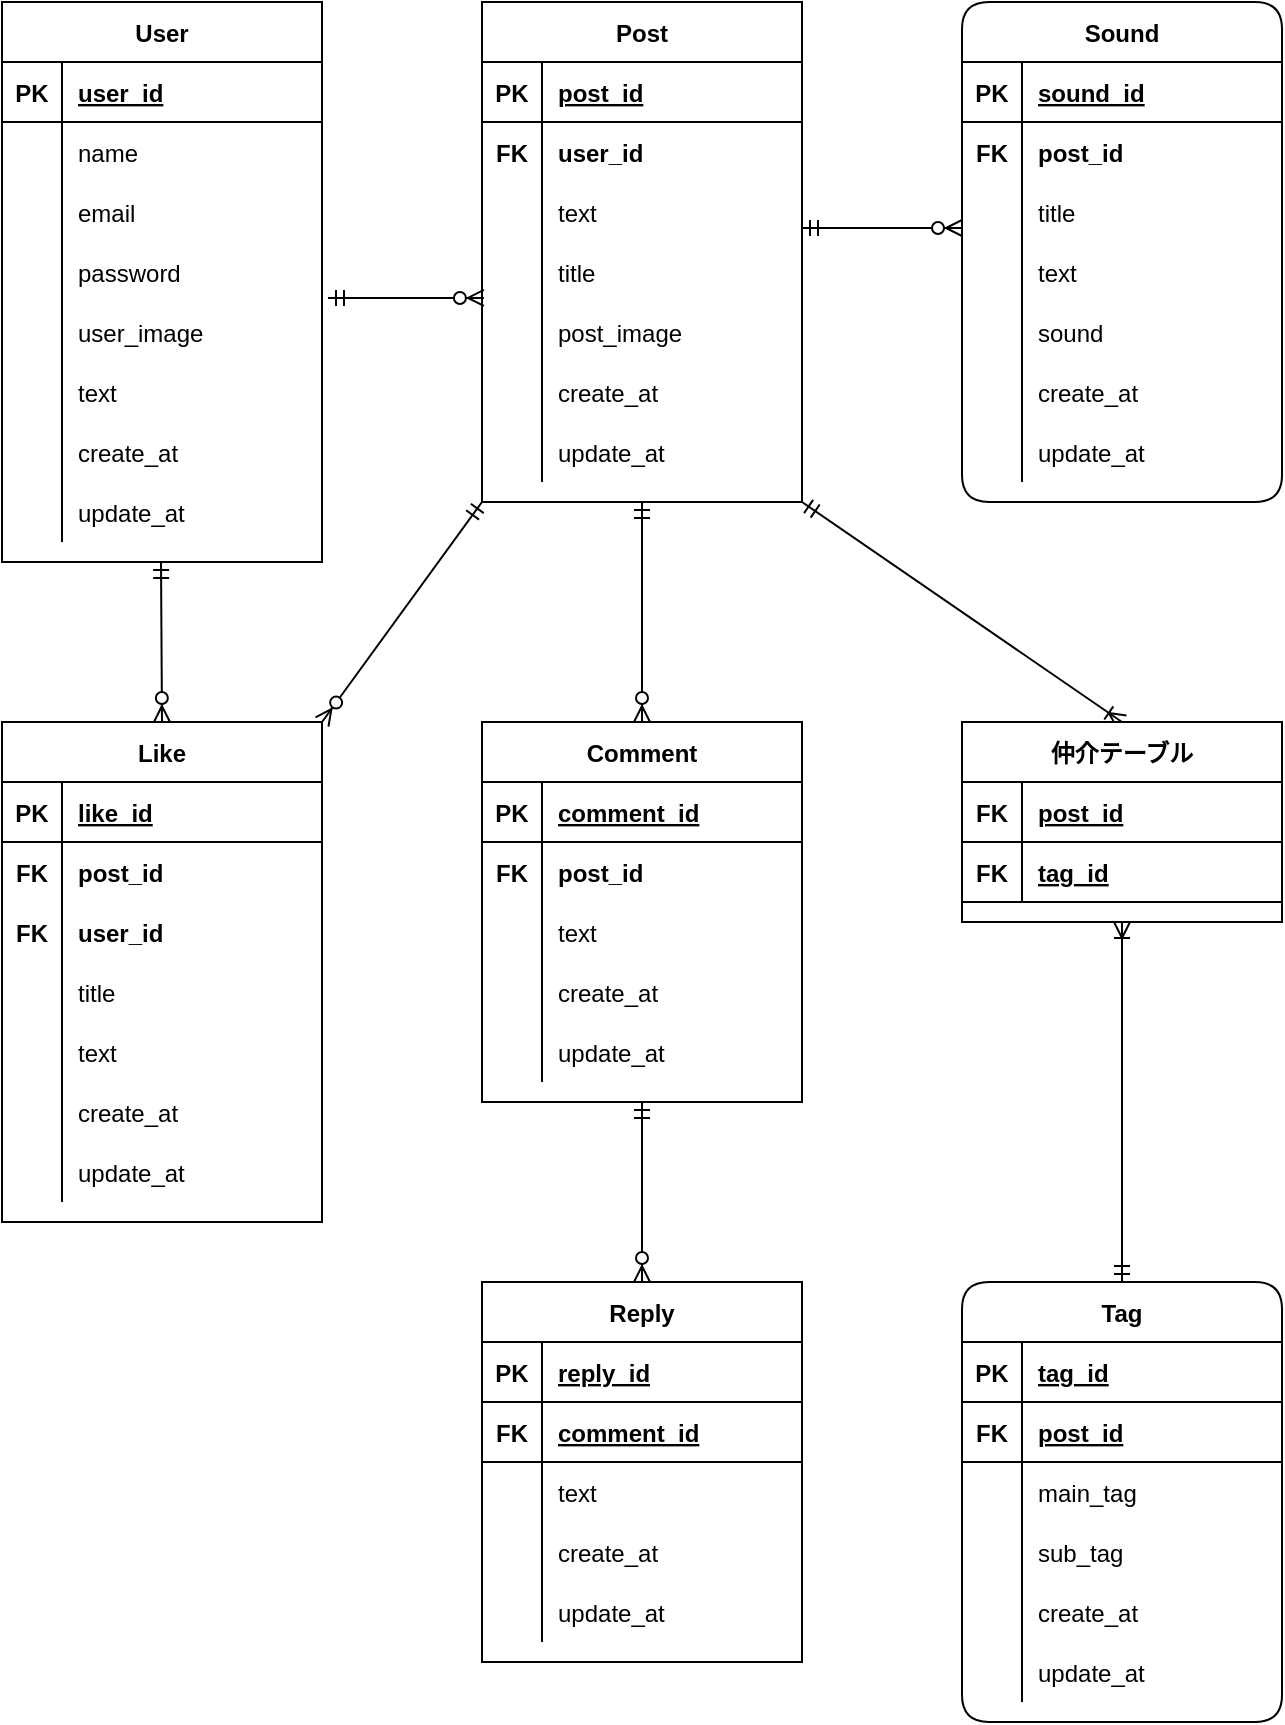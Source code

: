 <mxfile version="14.1.3" type="github">
  <diagram id="ZAwQFEJkgicxu3jepLsI" name="ページ3">
    <mxGraphModel dx="1666" dy="714" grid="1" gridSize="10" guides="1" tooltips="1" connect="1" arrows="1" fold="1" page="1" pageScale="1" pageWidth="827" pageHeight="1169" math="0" shadow="0">
      <root>
        <mxCell id="9TAXGIcpwT0Pgrc7cWm5-0" />
        <mxCell id="9TAXGIcpwT0Pgrc7cWm5-1" parent="9TAXGIcpwT0Pgrc7cWm5-0" />
        <mxCell id="9TAXGIcpwT0Pgrc7cWm5-2" value="User" style="shape=table;startSize=30;container=1;collapsible=1;childLayout=tableLayout;fixedRows=1;rowLines=0;fontStyle=1;align=center;resizeLast=1;" parent="9TAXGIcpwT0Pgrc7cWm5-1" vertex="1">
          <mxGeometry x="80" y="40" width="160" height="280" as="geometry" />
        </mxCell>
        <mxCell id="9TAXGIcpwT0Pgrc7cWm5-3" value="" style="shape=partialRectangle;collapsible=0;dropTarget=0;pointerEvents=0;fillColor=none;top=0;left=0;bottom=1;right=0;points=[[0,0.5],[1,0.5]];portConstraint=eastwest;" parent="9TAXGIcpwT0Pgrc7cWm5-2" vertex="1">
          <mxGeometry y="30" width="160" height="30" as="geometry" />
        </mxCell>
        <mxCell id="9TAXGIcpwT0Pgrc7cWm5-4" value="PK" style="shape=partialRectangle;connectable=0;fillColor=none;top=0;left=0;bottom=0;right=0;fontStyle=1;overflow=hidden;" parent="9TAXGIcpwT0Pgrc7cWm5-3" vertex="1">
          <mxGeometry width="30" height="30" as="geometry" />
        </mxCell>
        <mxCell id="9TAXGIcpwT0Pgrc7cWm5-5" value="user_id" style="shape=partialRectangle;connectable=0;fillColor=none;top=0;left=0;bottom=0;right=0;align=left;spacingLeft=6;fontStyle=5;overflow=hidden;" parent="9TAXGIcpwT0Pgrc7cWm5-3" vertex="1">
          <mxGeometry x="30" width="130" height="30" as="geometry" />
        </mxCell>
        <mxCell id="9TAXGIcpwT0Pgrc7cWm5-6" value="" style="shape=partialRectangle;collapsible=0;dropTarget=0;pointerEvents=0;fillColor=none;top=0;left=0;bottom=0;right=0;points=[[0,0.5],[1,0.5]];portConstraint=eastwest;" parent="9TAXGIcpwT0Pgrc7cWm5-2" vertex="1">
          <mxGeometry y="60" width="160" height="30" as="geometry" />
        </mxCell>
        <mxCell id="9TAXGIcpwT0Pgrc7cWm5-7" value="" style="shape=partialRectangle;connectable=0;fillColor=none;top=0;left=0;bottom=0;right=0;editable=1;overflow=hidden;" parent="9TAXGIcpwT0Pgrc7cWm5-6" vertex="1">
          <mxGeometry width="30" height="30" as="geometry" />
        </mxCell>
        <mxCell id="9TAXGIcpwT0Pgrc7cWm5-8" value="name" style="shape=partialRectangle;connectable=0;fillColor=none;top=0;left=0;bottom=0;right=0;align=left;spacingLeft=6;overflow=hidden;" parent="9TAXGIcpwT0Pgrc7cWm5-6" vertex="1">
          <mxGeometry x="30" width="130" height="30" as="geometry" />
        </mxCell>
        <mxCell id="9TAXGIcpwT0Pgrc7cWm5-9" value="" style="shape=partialRectangle;collapsible=0;dropTarget=0;pointerEvents=0;fillColor=none;top=0;left=0;bottom=0;right=0;points=[[0,0.5],[1,0.5]];portConstraint=eastwest;" parent="9TAXGIcpwT0Pgrc7cWm5-2" vertex="1">
          <mxGeometry y="90" width="160" height="30" as="geometry" />
        </mxCell>
        <mxCell id="9TAXGIcpwT0Pgrc7cWm5-10" value="" style="shape=partialRectangle;connectable=0;fillColor=none;top=0;left=0;bottom=0;right=0;editable=1;overflow=hidden;" parent="9TAXGIcpwT0Pgrc7cWm5-9" vertex="1">
          <mxGeometry width="30" height="30" as="geometry" />
        </mxCell>
        <mxCell id="9TAXGIcpwT0Pgrc7cWm5-11" value="email" style="shape=partialRectangle;connectable=0;fillColor=none;top=0;left=0;bottom=0;right=0;align=left;spacingLeft=6;overflow=hidden;" parent="9TAXGIcpwT0Pgrc7cWm5-9" vertex="1">
          <mxGeometry x="30" width="130" height="30" as="geometry" />
        </mxCell>
        <mxCell id="9TAXGIcpwT0Pgrc7cWm5-12" value="" style="shape=partialRectangle;collapsible=0;dropTarget=0;pointerEvents=0;fillColor=none;top=0;left=0;bottom=0;right=0;points=[[0,0.5],[1,0.5]];portConstraint=eastwest;" parent="9TAXGIcpwT0Pgrc7cWm5-2" vertex="1">
          <mxGeometry y="120" width="160" height="30" as="geometry" />
        </mxCell>
        <mxCell id="9TAXGIcpwT0Pgrc7cWm5-13" value="" style="shape=partialRectangle;connectable=0;fillColor=none;top=0;left=0;bottom=0;right=0;editable=1;overflow=hidden;" parent="9TAXGIcpwT0Pgrc7cWm5-12" vertex="1">
          <mxGeometry width="30" height="30" as="geometry" />
        </mxCell>
        <mxCell id="9TAXGIcpwT0Pgrc7cWm5-14" value="password" style="shape=partialRectangle;connectable=0;fillColor=none;top=0;left=0;bottom=0;right=0;align=left;spacingLeft=6;overflow=hidden;" parent="9TAXGIcpwT0Pgrc7cWm5-12" vertex="1">
          <mxGeometry x="30" width="130" height="30" as="geometry" />
        </mxCell>
        <mxCell id="aZ1PrTYwLXENMagAaO86-0" value="" style="shape=partialRectangle;collapsible=0;dropTarget=0;pointerEvents=0;fillColor=none;top=0;left=0;bottom=0;right=0;points=[[0,0.5],[1,0.5]];portConstraint=eastwest;" parent="9TAXGIcpwT0Pgrc7cWm5-2" vertex="1">
          <mxGeometry y="150" width="160" height="30" as="geometry" />
        </mxCell>
        <mxCell id="aZ1PrTYwLXENMagAaO86-1" value="" style="shape=partialRectangle;connectable=0;fillColor=none;top=0;left=0;bottom=0;right=0;editable=1;overflow=hidden;" parent="aZ1PrTYwLXENMagAaO86-0" vertex="1">
          <mxGeometry width="30" height="30" as="geometry" />
        </mxCell>
        <mxCell id="aZ1PrTYwLXENMagAaO86-2" value="user_image" style="shape=partialRectangle;connectable=0;fillColor=none;top=0;left=0;bottom=0;right=0;align=left;spacingLeft=6;overflow=hidden;" parent="aZ1PrTYwLXENMagAaO86-0" vertex="1">
          <mxGeometry x="30" width="130" height="30" as="geometry" />
        </mxCell>
        <mxCell id="aZ1PrTYwLXENMagAaO86-3" value="" style="shape=partialRectangle;collapsible=0;dropTarget=0;pointerEvents=0;fillColor=none;top=0;left=0;bottom=0;right=0;points=[[0,0.5],[1,0.5]];portConstraint=eastwest;" parent="9TAXGIcpwT0Pgrc7cWm5-2" vertex="1">
          <mxGeometry y="180" width="160" height="30" as="geometry" />
        </mxCell>
        <mxCell id="aZ1PrTYwLXENMagAaO86-4" value="" style="shape=partialRectangle;connectable=0;fillColor=none;top=0;left=0;bottom=0;right=0;editable=1;overflow=hidden;" parent="aZ1PrTYwLXENMagAaO86-3" vertex="1">
          <mxGeometry width="30" height="30" as="geometry" />
        </mxCell>
        <mxCell id="aZ1PrTYwLXENMagAaO86-5" value="text" style="shape=partialRectangle;connectable=0;fillColor=none;top=0;left=0;bottom=0;right=0;align=left;spacingLeft=6;overflow=hidden;" parent="aZ1PrTYwLXENMagAaO86-3" vertex="1">
          <mxGeometry x="30" width="130" height="30" as="geometry" />
        </mxCell>
        <mxCell id="n8nuOSli8atfV4OSvhYs-0" value="" style="shape=partialRectangle;collapsible=0;dropTarget=0;pointerEvents=0;fillColor=none;top=0;left=0;bottom=0;right=0;points=[[0,0.5],[1,0.5]];portConstraint=eastwest;" parent="9TAXGIcpwT0Pgrc7cWm5-2" vertex="1">
          <mxGeometry y="210" width="160" height="30" as="geometry" />
        </mxCell>
        <mxCell id="n8nuOSli8atfV4OSvhYs-1" value="" style="shape=partialRectangle;connectable=0;fillColor=none;top=0;left=0;bottom=0;right=0;editable=1;overflow=hidden;" parent="n8nuOSli8atfV4OSvhYs-0" vertex="1">
          <mxGeometry width="30" height="30" as="geometry" />
        </mxCell>
        <mxCell id="n8nuOSli8atfV4OSvhYs-2" value="create_at" style="shape=partialRectangle;connectable=0;fillColor=none;top=0;left=0;bottom=0;right=0;align=left;spacingLeft=6;overflow=hidden;" parent="n8nuOSli8atfV4OSvhYs-0" vertex="1">
          <mxGeometry x="30" width="130" height="30" as="geometry" />
        </mxCell>
        <mxCell id="n8nuOSli8atfV4OSvhYs-3" value="" style="shape=partialRectangle;collapsible=0;dropTarget=0;pointerEvents=0;fillColor=none;top=0;left=0;bottom=0;right=0;points=[[0,0.5],[1,0.5]];portConstraint=eastwest;" parent="9TAXGIcpwT0Pgrc7cWm5-2" vertex="1">
          <mxGeometry y="240" width="160" height="30" as="geometry" />
        </mxCell>
        <mxCell id="n8nuOSli8atfV4OSvhYs-4" value="" style="shape=partialRectangle;connectable=0;fillColor=none;top=0;left=0;bottom=0;right=0;editable=1;overflow=hidden;" parent="n8nuOSli8atfV4OSvhYs-3" vertex="1">
          <mxGeometry width="30" height="30" as="geometry" />
        </mxCell>
        <mxCell id="n8nuOSli8atfV4OSvhYs-5" value="update_at" style="shape=partialRectangle;connectable=0;fillColor=none;top=0;left=0;bottom=0;right=0;align=left;spacingLeft=6;overflow=hidden;" parent="n8nuOSli8atfV4OSvhYs-3" vertex="1">
          <mxGeometry x="30" width="130" height="30" as="geometry" />
        </mxCell>
        <mxCell id="aIoEEt8A_4MatWj6WKeS-0" value="Post" style="shape=table;startSize=30;container=1;collapsible=1;childLayout=tableLayout;fixedRows=1;rowLines=0;fontStyle=1;align=center;resizeLast=1;" parent="9TAXGIcpwT0Pgrc7cWm5-1" vertex="1">
          <mxGeometry x="320" y="40" width="160" height="250" as="geometry" />
        </mxCell>
        <mxCell id="aIoEEt8A_4MatWj6WKeS-1" value="" style="shape=partialRectangle;collapsible=0;dropTarget=0;pointerEvents=0;fillColor=none;top=0;left=0;bottom=1;right=0;points=[[0,0.5],[1,0.5]];portConstraint=eastwest;" parent="aIoEEt8A_4MatWj6WKeS-0" vertex="1">
          <mxGeometry y="30" width="160" height="30" as="geometry" />
        </mxCell>
        <mxCell id="aIoEEt8A_4MatWj6WKeS-2" value="PK" style="shape=partialRectangle;connectable=0;fillColor=none;top=0;left=0;bottom=0;right=0;fontStyle=1;overflow=hidden;" parent="aIoEEt8A_4MatWj6WKeS-1" vertex="1">
          <mxGeometry width="30" height="30" as="geometry" />
        </mxCell>
        <mxCell id="aIoEEt8A_4MatWj6WKeS-3" value="post_id" style="shape=partialRectangle;connectable=0;fillColor=none;top=0;left=0;bottom=0;right=0;align=left;spacingLeft=6;fontStyle=5;overflow=hidden;" parent="aIoEEt8A_4MatWj6WKeS-1" vertex="1">
          <mxGeometry x="30" width="130" height="30" as="geometry" />
        </mxCell>
        <mxCell id="WCUV4yoNTk0muqtFKZFs-132" style="shape=partialRectangle;collapsible=0;dropTarget=0;pointerEvents=0;fillColor=none;top=0;left=0;bottom=0;right=0;points=[[0,0.5],[1,0.5]];portConstraint=eastwest;" parent="aIoEEt8A_4MatWj6WKeS-0" vertex="1">
          <mxGeometry y="60" width="160" height="30" as="geometry" />
        </mxCell>
        <mxCell id="WCUV4yoNTk0muqtFKZFs-133" value="FK" style="shape=partialRectangle;connectable=0;fillColor=none;top=0;left=0;bottom=0;right=0;editable=1;overflow=hidden;fontStyle=1;" parent="WCUV4yoNTk0muqtFKZFs-132" vertex="1">
          <mxGeometry width="30" height="30" as="geometry" />
        </mxCell>
        <mxCell id="WCUV4yoNTk0muqtFKZFs-134" value="user_id" style="shape=partialRectangle;connectable=0;fillColor=none;top=0;left=0;bottom=0;right=0;align=left;spacingLeft=6;overflow=hidden;fontStyle=1;" parent="WCUV4yoNTk0muqtFKZFs-132" vertex="1">
          <mxGeometry x="30" width="130" height="30" as="geometry" />
        </mxCell>
        <mxCell id="aIoEEt8A_4MatWj6WKeS-7" value="" style="shape=partialRectangle;collapsible=0;dropTarget=0;pointerEvents=0;fillColor=none;top=0;left=0;bottom=0;right=0;points=[[0,0.5],[1,0.5]];portConstraint=eastwest;" parent="aIoEEt8A_4MatWj6WKeS-0" vertex="1">
          <mxGeometry y="90" width="160" height="30" as="geometry" />
        </mxCell>
        <mxCell id="aIoEEt8A_4MatWj6WKeS-8" value="" style="shape=partialRectangle;connectable=0;fillColor=none;top=0;left=0;bottom=0;right=0;editable=1;overflow=hidden;" parent="aIoEEt8A_4MatWj6WKeS-7" vertex="1">
          <mxGeometry width="30" height="30" as="geometry" />
        </mxCell>
        <mxCell id="aIoEEt8A_4MatWj6WKeS-9" value="text" style="shape=partialRectangle;connectable=0;fillColor=none;top=0;left=0;bottom=0;right=0;align=left;spacingLeft=6;overflow=hidden;" parent="aIoEEt8A_4MatWj6WKeS-7" vertex="1">
          <mxGeometry x="30" width="130" height="30" as="geometry" />
        </mxCell>
        <mxCell id="aIoEEt8A_4MatWj6WKeS-4" value="" style="shape=partialRectangle;collapsible=0;dropTarget=0;pointerEvents=0;fillColor=none;top=0;left=0;bottom=0;right=0;points=[[0,0.5],[1,0.5]];portConstraint=eastwest;" parent="aIoEEt8A_4MatWj6WKeS-0" vertex="1">
          <mxGeometry y="120" width="160" height="30" as="geometry" />
        </mxCell>
        <mxCell id="aIoEEt8A_4MatWj6WKeS-5" value="" style="shape=partialRectangle;connectable=0;fillColor=none;top=0;left=0;bottom=0;right=0;editable=1;overflow=hidden;" parent="aIoEEt8A_4MatWj6WKeS-4" vertex="1">
          <mxGeometry width="30" height="30" as="geometry" />
        </mxCell>
        <mxCell id="aIoEEt8A_4MatWj6WKeS-6" value="title" style="shape=partialRectangle;connectable=0;fillColor=none;top=0;left=0;bottom=0;right=0;align=left;spacingLeft=6;overflow=hidden;" parent="aIoEEt8A_4MatWj6WKeS-4" vertex="1">
          <mxGeometry x="30" width="130" height="30" as="geometry" />
        </mxCell>
        <mxCell id="WCUV4yoNTk0muqtFKZFs-129" style="shape=partialRectangle;collapsible=0;dropTarget=0;pointerEvents=0;fillColor=none;top=0;left=0;bottom=0;right=0;points=[[0,0.5],[1,0.5]];portConstraint=eastwest;" parent="aIoEEt8A_4MatWj6WKeS-0" vertex="1">
          <mxGeometry y="150" width="160" height="30" as="geometry" />
        </mxCell>
        <mxCell id="WCUV4yoNTk0muqtFKZFs-130" style="shape=partialRectangle;connectable=0;fillColor=none;top=0;left=0;bottom=0;right=0;editable=1;overflow=hidden;" parent="WCUV4yoNTk0muqtFKZFs-129" vertex="1">
          <mxGeometry width="30" height="30" as="geometry" />
        </mxCell>
        <mxCell id="WCUV4yoNTk0muqtFKZFs-131" value="post_image" style="shape=partialRectangle;connectable=0;fillColor=none;top=0;left=0;bottom=0;right=0;align=left;spacingLeft=6;overflow=hidden;" parent="WCUV4yoNTk0muqtFKZFs-129" vertex="1">
          <mxGeometry x="30" width="130" height="30" as="geometry" />
        </mxCell>
        <mxCell id="n8nuOSli8atfV4OSvhYs-6" value="" style="shape=partialRectangle;collapsible=0;dropTarget=0;pointerEvents=0;fillColor=none;top=0;left=0;bottom=0;right=0;points=[[0,0.5],[1,0.5]];portConstraint=eastwest;" parent="aIoEEt8A_4MatWj6WKeS-0" vertex="1">
          <mxGeometry y="180" width="160" height="30" as="geometry" />
        </mxCell>
        <mxCell id="n8nuOSli8atfV4OSvhYs-7" value="" style="shape=partialRectangle;connectable=0;fillColor=none;top=0;left=0;bottom=0;right=0;editable=1;overflow=hidden;" parent="n8nuOSli8atfV4OSvhYs-6" vertex="1">
          <mxGeometry width="30" height="30" as="geometry" />
        </mxCell>
        <mxCell id="n8nuOSli8atfV4OSvhYs-8" value="create_at" style="shape=partialRectangle;connectable=0;fillColor=none;top=0;left=0;bottom=0;right=0;align=left;spacingLeft=6;overflow=hidden;" parent="n8nuOSli8atfV4OSvhYs-6" vertex="1">
          <mxGeometry x="30" width="130" height="30" as="geometry" />
        </mxCell>
        <mxCell id="n8nuOSli8atfV4OSvhYs-9" value="" style="shape=partialRectangle;collapsible=0;dropTarget=0;pointerEvents=0;fillColor=none;top=0;left=0;bottom=0;right=0;points=[[0,0.5],[1,0.5]];portConstraint=eastwest;" parent="aIoEEt8A_4MatWj6WKeS-0" vertex="1">
          <mxGeometry y="210" width="160" height="30" as="geometry" />
        </mxCell>
        <mxCell id="n8nuOSli8atfV4OSvhYs-10" value="" style="shape=partialRectangle;connectable=0;fillColor=none;top=0;left=0;bottom=0;right=0;editable=1;overflow=hidden;" parent="n8nuOSli8atfV4OSvhYs-9" vertex="1">
          <mxGeometry width="30" height="30" as="geometry" />
        </mxCell>
        <mxCell id="n8nuOSli8atfV4OSvhYs-11" value="update_at" style="shape=partialRectangle;connectable=0;fillColor=none;top=0;left=0;bottom=0;right=0;align=left;spacingLeft=6;overflow=hidden;" parent="n8nuOSli8atfV4OSvhYs-9" vertex="1">
          <mxGeometry x="30" width="130" height="30" as="geometry" />
        </mxCell>
        <mxCell id="n8nuOSli8atfV4OSvhYs-12" value="Sound" style="shape=table;startSize=30;container=1;collapsible=1;childLayout=tableLayout;fixedRows=1;rowLines=0;fontStyle=1;align=center;resizeLast=1;rounded=1;" parent="9TAXGIcpwT0Pgrc7cWm5-1" vertex="1">
          <mxGeometry x="560" y="40" width="160" height="250" as="geometry" />
        </mxCell>
        <mxCell id="n8nuOSli8atfV4OSvhYs-13" value="" style="shape=partialRectangle;collapsible=0;dropTarget=0;pointerEvents=0;fillColor=none;top=0;left=0;bottom=1;right=0;points=[[0,0.5],[1,0.5]];portConstraint=eastwest;" parent="n8nuOSli8atfV4OSvhYs-12" vertex="1">
          <mxGeometry y="30" width="160" height="30" as="geometry" />
        </mxCell>
        <mxCell id="n8nuOSli8atfV4OSvhYs-14" value="PK" style="shape=partialRectangle;connectable=0;fillColor=none;top=0;left=0;bottom=0;right=0;fontStyle=1;overflow=hidden;" parent="n8nuOSli8atfV4OSvhYs-13" vertex="1">
          <mxGeometry width="30" height="30" as="geometry" />
        </mxCell>
        <mxCell id="n8nuOSli8atfV4OSvhYs-15" value="sound_id" style="shape=partialRectangle;connectable=0;fillColor=none;top=0;left=0;bottom=0;right=0;align=left;spacingLeft=6;fontStyle=5;overflow=hidden;" parent="n8nuOSli8atfV4OSvhYs-13" vertex="1">
          <mxGeometry x="30" width="130" height="30" as="geometry" />
        </mxCell>
        <mxCell id="WCUV4yoNTk0muqtFKZFs-123" style="shape=partialRectangle;collapsible=0;dropTarget=0;pointerEvents=0;fillColor=none;top=0;left=0;bottom=0;right=0;points=[[0,0.5],[1,0.5]];portConstraint=eastwest;" parent="n8nuOSli8atfV4OSvhYs-12" vertex="1">
          <mxGeometry y="60" width="160" height="30" as="geometry" />
        </mxCell>
        <mxCell id="WCUV4yoNTk0muqtFKZFs-124" value="FK" style="shape=partialRectangle;connectable=0;fillColor=none;top=0;left=0;bottom=0;right=0;editable=1;overflow=hidden;fontStyle=1;" parent="WCUV4yoNTk0muqtFKZFs-123" vertex="1">
          <mxGeometry width="30" height="30" as="geometry" />
        </mxCell>
        <mxCell id="WCUV4yoNTk0muqtFKZFs-125" value="post_id" style="shape=partialRectangle;connectable=0;fillColor=none;top=0;left=0;bottom=0;right=0;align=left;spacingLeft=6;overflow=hidden;fontStyle=1;" parent="WCUV4yoNTk0muqtFKZFs-123" vertex="1">
          <mxGeometry x="30" width="130" height="30" as="geometry" />
        </mxCell>
        <mxCell id="n8nuOSli8atfV4OSvhYs-16" value="" style="shape=partialRectangle;collapsible=0;dropTarget=0;pointerEvents=0;fillColor=none;top=0;left=0;bottom=0;right=0;points=[[0,0.5],[1,0.5]];portConstraint=eastwest;" parent="n8nuOSli8atfV4OSvhYs-12" vertex="1">
          <mxGeometry y="90" width="160" height="30" as="geometry" />
        </mxCell>
        <mxCell id="n8nuOSli8atfV4OSvhYs-17" value="" style="shape=partialRectangle;connectable=0;fillColor=none;top=0;left=0;bottom=0;right=0;editable=1;overflow=hidden;" parent="n8nuOSli8atfV4OSvhYs-16" vertex="1">
          <mxGeometry width="30" height="30" as="geometry" />
        </mxCell>
        <mxCell id="n8nuOSli8atfV4OSvhYs-18" value="title" style="shape=partialRectangle;connectable=0;fillColor=none;top=0;left=0;bottom=0;right=0;align=left;spacingLeft=6;overflow=hidden;" parent="n8nuOSli8atfV4OSvhYs-16" vertex="1">
          <mxGeometry x="30" width="130" height="30" as="geometry" />
        </mxCell>
        <mxCell id="n8nuOSli8atfV4OSvhYs-19" value="" style="shape=partialRectangle;collapsible=0;dropTarget=0;pointerEvents=0;fillColor=none;top=0;left=0;bottom=0;right=0;points=[[0,0.5],[1,0.5]];portConstraint=eastwest;" parent="n8nuOSli8atfV4OSvhYs-12" vertex="1">
          <mxGeometry y="120" width="160" height="30" as="geometry" />
        </mxCell>
        <mxCell id="n8nuOSli8atfV4OSvhYs-20" value="" style="shape=partialRectangle;connectable=0;fillColor=none;top=0;left=0;bottom=0;right=0;editable=1;overflow=hidden;" parent="n8nuOSli8atfV4OSvhYs-19" vertex="1">
          <mxGeometry width="30" height="30" as="geometry" />
        </mxCell>
        <mxCell id="n8nuOSli8atfV4OSvhYs-21" value="text" style="shape=partialRectangle;connectable=0;fillColor=none;top=0;left=0;bottom=0;right=0;align=left;spacingLeft=6;overflow=hidden;" parent="n8nuOSli8atfV4OSvhYs-19" vertex="1">
          <mxGeometry x="30" width="130" height="30" as="geometry" />
        </mxCell>
        <mxCell id="AtAgFYTvuL8KTt0dXqlI-0" value="" style="shape=partialRectangle;collapsible=0;dropTarget=0;pointerEvents=0;fillColor=none;top=0;left=0;bottom=0;right=0;points=[[0,0.5],[1,0.5]];portConstraint=eastwest;" vertex="1" parent="n8nuOSli8atfV4OSvhYs-12">
          <mxGeometry y="150" width="160" height="30" as="geometry" />
        </mxCell>
        <mxCell id="AtAgFYTvuL8KTt0dXqlI-1" value="" style="shape=partialRectangle;connectable=0;fillColor=none;top=0;left=0;bottom=0;right=0;editable=1;overflow=hidden;" vertex="1" parent="AtAgFYTvuL8KTt0dXqlI-0">
          <mxGeometry width="30" height="30" as="geometry" />
        </mxCell>
        <mxCell id="AtAgFYTvuL8KTt0dXqlI-2" value="sound" style="shape=partialRectangle;connectable=0;fillColor=none;top=0;left=0;bottom=0;right=0;align=left;spacingLeft=6;overflow=hidden;" vertex="1" parent="AtAgFYTvuL8KTt0dXqlI-0">
          <mxGeometry x="30" width="130" height="30" as="geometry" />
        </mxCell>
        <mxCell id="n8nuOSli8atfV4OSvhYs-22" value="" style="shape=partialRectangle;collapsible=0;dropTarget=0;pointerEvents=0;fillColor=none;top=0;left=0;bottom=0;right=0;points=[[0,0.5],[1,0.5]];portConstraint=eastwest;" parent="n8nuOSli8atfV4OSvhYs-12" vertex="1">
          <mxGeometry y="180" width="160" height="30" as="geometry" />
        </mxCell>
        <mxCell id="n8nuOSli8atfV4OSvhYs-23" value="" style="shape=partialRectangle;connectable=0;fillColor=none;top=0;left=0;bottom=0;right=0;editable=1;overflow=hidden;" parent="n8nuOSli8atfV4OSvhYs-22" vertex="1">
          <mxGeometry width="30" height="30" as="geometry" />
        </mxCell>
        <mxCell id="n8nuOSli8atfV4OSvhYs-24" value="create_at" style="shape=partialRectangle;connectable=0;fillColor=none;top=0;left=0;bottom=0;right=0;align=left;spacingLeft=6;overflow=hidden;" parent="n8nuOSli8atfV4OSvhYs-22" vertex="1">
          <mxGeometry x="30" width="130" height="30" as="geometry" />
        </mxCell>
        <mxCell id="n8nuOSli8atfV4OSvhYs-25" value="" style="shape=partialRectangle;collapsible=0;dropTarget=0;pointerEvents=0;fillColor=none;top=0;left=0;bottom=0;right=0;points=[[0,0.5],[1,0.5]];portConstraint=eastwest;" parent="n8nuOSli8atfV4OSvhYs-12" vertex="1">
          <mxGeometry y="210" width="160" height="30" as="geometry" />
        </mxCell>
        <mxCell id="n8nuOSli8atfV4OSvhYs-26" value="" style="shape=partialRectangle;connectable=0;fillColor=none;top=0;left=0;bottom=0;right=0;editable=1;overflow=hidden;" parent="n8nuOSli8atfV4OSvhYs-25" vertex="1">
          <mxGeometry width="30" height="30" as="geometry" />
        </mxCell>
        <mxCell id="n8nuOSli8atfV4OSvhYs-27" value="update_at" style="shape=partialRectangle;connectable=0;fillColor=none;top=0;left=0;bottom=0;right=0;align=left;spacingLeft=6;overflow=hidden;" parent="n8nuOSli8atfV4OSvhYs-25" vertex="1">
          <mxGeometry x="30" width="130" height="30" as="geometry" />
        </mxCell>
        <mxCell id="n8nuOSli8atfV4OSvhYs-31" value="Tag" style="shape=table;startSize=30;container=1;collapsible=1;childLayout=tableLayout;fixedRows=1;rowLines=0;fontStyle=1;align=center;resizeLast=1;rounded=1;" parent="9TAXGIcpwT0Pgrc7cWm5-1" vertex="1">
          <mxGeometry x="560" y="680" width="160" height="220" as="geometry" />
        </mxCell>
        <mxCell id="n8nuOSli8atfV4OSvhYs-32" value="" style="shape=partialRectangle;collapsible=0;dropTarget=0;pointerEvents=0;fillColor=none;top=0;left=0;bottom=1;right=0;points=[[0,0.5],[1,0.5]];portConstraint=eastwest;" parent="n8nuOSli8atfV4OSvhYs-31" vertex="1">
          <mxGeometry y="30" width="160" height="30" as="geometry" />
        </mxCell>
        <mxCell id="n8nuOSli8atfV4OSvhYs-33" value="PK" style="shape=partialRectangle;connectable=0;fillColor=none;top=0;left=0;bottom=0;right=0;fontStyle=1;overflow=hidden;" parent="n8nuOSli8atfV4OSvhYs-32" vertex="1">
          <mxGeometry width="30" height="30" as="geometry" />
        </mxCell>
        <mxCell id="n8nuOSli8atfV4OSvhYs-34" value="tag_id" style="shape=partialRectangle;connectable=0;fillColor=none;top=0;left=0;bottom=0;right=0;align=left;spacingLeft=6;fontStyle=5;overflow=hidden;" parent="n8nuOSli8atfV4OSvhYs-32" vertex="1">
          <mxGeometry x="30" width="130" height="30" as="geometry" />
        </mxCell>
        <mxCell id="n8nuOSli8atfV4OSvhYs-35" value="" style="shape=partialRectangle;collapsible=0;dropTarget=0;pointerEvents=0;fillColor=none;top=0;left=0;bottom=1;right=0;points=[[0,0.5],[1,0.5]];portConstraint=eastwest;" parent="n8nuOSli8atfV4OSvhYs-31" vertex="1">
          <mxGeometry y="60" width="160" height="30" as="geometry" />
        </mxCell>
        <mxCell id="n8nuOSli8atfV4OSvhYs-36" value="FK" style="shape=partialRectangle;connectable=0;fillColor=none;top=0;left=0;bottom=0;right=0;fontStyle=1;overflow=hidden;" parent="n8nuOSli8atfV4OSvhYs-35" vertex="1">
          <mxGeometry width="30" height="30" as="geometry" />
        </mxCell>
        <mxCell id="n8nuOSli8atfV4OSvhYs-37" value="post_id" style="shape=partialRectangle;connectable=0;fillColor=none;top=0;left=0;bottom=0;right=0;align=left;spacingLeft=6;fontStyle=5;overflow=hidden;" parent="n8nuOSli8atfV4OSvhYs-35" vertex="1">
          <mxGeometry x="30" width="130" height="30" as="geometry" />
        </mxCell>
        <mxCell id="n8nuOSli8atfV4OSvhYs-38" value="" style="shape=partialRectangle;collapsible=0;dropTarget=0;pointerEvents=0;fillColor=none;top=0;left=0;bottom=0;right=0;points=[[0,0.5],[1,0.5]];portConstraint=eastwest;" parent="n8nuOSli8atfV4OSvhYs-31" vertex="1">
          <mxGeometry y="90" width="160" height="30" as="geometry" />
        </mxCell>
        <mxCell id="n8nuOSli8atfV4OSvhYs-39" value="" style="shape=partialRectangle;connectable=0;fillColor=none;top=0;left=0;bottom=0;right=0;editable=1;overflow=hidden;" parent="n8nuOSli8atfV4OSvhYs-38" vertex="1">
          <mxGeometry width="30" height="30" as="geometry" />
        </mxCell>
        <mxCell id="n8nuOSli8atfV4OSvhYs-40" value="main_tag" style="shape=partialRectangle;connectable=0;fillColor=none;top=0;left=0;bottom=0;right=0;align=left;spacingLeft=6;overflow=hidden;" parent="n8nuOSli8atfV4OSvhYs-38" vertex="1">
          <mxGeometry x="30" width="130" height="30" as="geometry" />
        </mxCell>
        <mxCell id="n8nuOSli8atfV4OSvhYs-41" value="" style="shape=partialRectangle;collapsible=0;dropTarget=0;pointerEvents=0;fillColor=none;top=0;left=0;bottom=0;right=0;points=[[0,0.5],[1,0.5]];portConstraint=eastwest;" parent="n8nuOSli8atfV4OSvhYs-31" vertex="1">
          <mxGeometry y="120" width="160" height="30" as="geometry" />
        </mxCell>
        <mxCell id="n8nuOSli8atfV4OSvhYs-42" value="" style="shape=partialRectangle;connectable=0;fillColor=none;top=0;left=0;bottom=0;right=0;editable=1;overflow=hidden;" parent="n8nuOSli8atfV4OSvhYs-41" vertex="1">
          <mxGeometry width="30" height="30" as="geometry" />
        </mxCell>
        <mxCell id="n8nuOSli8atfV4OSvhYs-43" value="sub_tag" style="shape=partialRectangle;connectable=0;fillColor=none;top=0;left=0;bottom=0;right=0;align=left;spacingLeft=6;overflow=hidden;" parent="n8nuOSli8atfV4OSvhYs-41" vertex="1">
          <mxGeometry x="30" width="130" height="30" as="geometry" />
        </mxCell>
        <mxCell id="n8nuOSli8atfV4OSvhYs-44" value="" style="shape=partialRectangle;collapsible=0;dropTarget=0;pointerEvents=0;fillColor=none;top=0;left=0;bottom=0;right=0;points=[[0,0.5],[1,0.5]];portConstraint=eastwest;" parent="n8nuOSli8atfV4OSvhYs-31" vertex="1">
          <mxGeometry y="150" width="160" height="30" as="geometry" />
        </mxCell>
        <mxCell id="n8nuOSli8atfV4OSvhYs-45" value="" style="shape=partialRectangle;connectable=0;fillColor=none;top=0;left=0;bottom=0;right=0;editable=1;overflow=hidden;" parent="n8nuOSli8atfV4OSvhYs-44" vertex="1">
          <mxGeometry width="30" height="30" as="geometry" />
        </mxCell>
        <mxCell id="n8nuOSli8atfV4OSvhYs-46" value="create_at" style="shape=partialRectangle;connectable=0;fillColor=none;top=0;left=0;bottom=0;right=0;align=left;spacingLeft=6;overflow=hidden;" parent="n8nuOSli8atfV4OSvhYs-44" vertex="1">
          <mxGeometry x="30" width="130" height="30" as="geometry" />
        </mxCell>
        <mxCell id="n8nuOSli8atfV4OSvhYs-47" value="" style="shape=partialRectangle;collapsible=0;dropTarget=0;pointerEvents=0;fillColor=none;top=0;left=0;bottom=0;right=0;points=[[0,0.5],[1,0.5]];portConstraint=eastwest;" parent="n8nuOSli8atfV4OSvhYs-31" vertex="1">
          <mxGeometry y="180" width="160" height="30" as="geometry" />
        </mxCell>
        <mxCell id="n8nuOSli8atfV4OSvhYs-48" value="" style="shape=partialRectangle;connectable=0;fillColor=none;top=0;left=0;bottom=0;right=0;editable=1;overflow=hidden;" parent="n8nuOSli8atfV4OSvhYs-47" vertex="1">
          <mxGeometry width="30" height="30" as="geometry" />
        </mxCell>
        <mxCell id="n8nuOSli8atfV4OSvhYs-49" value="update_at" style="shape=partialRectangle;connectable=0;fillColor=none;top=0;left=0;bottom=0;right=0;align=left;spacingLeft=6;overflow=hidden;" parent="n8nuOSli8atfV4OSvhYs-47" vertex="1">
          <mxGeometry x="30" width="130" height="30" as="geometry" />
        </mxCell>
        <mxCell id="n8nuOSli8atfV4OSvhYs-66" value="Comment" style="shape=table;startSize=30;container=1;collapsible=1;childLayout=tableLayout;fixedRows=1;rowLines=0;fontStyle=1;align=center;resizeLast=1;rounded=0;" parent="9TAXGIcpwT0Pgrc7cWm5-1" vertex="1">
          <mxGeometry x="320" y="400" width="160" height="190" as="geometry" />
        </mxCell>
        <mxCell id="n8nuOSli8atfV4OSvhYs-67" value="" style="shape=partialRectangle;collapsible=0;dropTarget=0;pointerEvents=0;fillColor=none;top=0;left=0;bottom=1;right=0;points=[[0,0.5],[1,0.5]];portConstraint=eastwest;" parent="n8nuOSli8atfV4OSvhYs-66" vertex="1">
          <mxGeometry y="30" width="160" height="30" as="geometry" />
        </mxCell>
        <mxCell id="n8nuOSli8atfV4OSvhYs-68" value="PK" style="shape=partialRectangle;connectable=0;fillColor=none;top=0;left=0;bottom=0;right=0;fontStyle=1;overflow=hidden;" parent="n8nuOSli8atfV4OSvhYs-67" vertex="1">
          <mxGeometry width="30" height="30" as="geometry" />
        </mxCell>
        <mxCell id="n8nuOSli8atfV4OSvhYs-69" value="comment_id" style="shape=partialRectangle;connectable=0;fillColor=none;top=0;left=0;bottom=0;right=0;align=left;spacingLeft=6;fontStyle=5;overflow=hidden;" parent="n8nuOSli8atfV4OSvhYs-67" vertex="1">
          <mxGeometry x="30" width="130" height="30" as="geometry" />
        </mxCell>
        <mxCell id="WCUV4yoNTk0muqtFKZFs-126" style="shape=partialRectangle;collapsible=0;dropTarget=0;pointerEvents=0;fillColor=none;top=0;left=0;bottom=0;right=0;points=[[0,0.5],[1,0.5]];portConstraint=eastwest;" parent="n8nuOSli8atfV4OSvhYs-66" vertex="1">
          <mxGeometry y="60" width="160" height="30" as="geometry" />
        </mxCell>
        <mxCell id="WCUV4yoNTk0muqtFKZFs-127" value="FK" style="shape=partialRectangle;connectable=0;fillColor=none;top=0;left=0;bottom=0;right=0;editable=1;overflow=hidden;fontStyle=1;" parent="WCUV4yoNTk0muqtFKZFs-126" vertex="1">
          <mxGeometry width="30" height="30" as="geometry" />
        </mxCell>
        <mxCell id="WCUV4yoNTk0muqtFKZFs-128" value="post_id" style="shape=partialRectangle;connectable=0;fillColor=none;top=0;left=0;bottom=0;right=0;align=left;spacingLeft=6;overflow=hidden;fontStyle=1;" parent="WCUV4yoNTk0muqtFKZFs-126" vertex="1">
          <mxGeometry x="30" width="130" height="30" as="geometry" />
        </mxCell>
        <mxCell id="n8nuOSli8atfV4OSvhYs-76" value="" style="shape=partialRectangle;collapsible=0;dropTarget=0;pointerEvents=0;fillColor=none;top=0;left=0;bottom=0;right=0;points=[[0,0.5],[1,0.5]];portConstraint=eastwest;" parent="n8nuOSli8atfV4OSvhYs-66" vertex="1">
          <mxGeometry y="90" width="160" height="30" as="geometry" />
        </mxCell>
        <mxCell id="n8nuOSli8atfV4OSvhYs-77" value="" style="shape=partialRectangle;connectable=0;fillColor=none;top=0;left=0;bottom=0;right=0;editable=1;overflow=hidden;" parent="n8nuOSli8atfV4OSvhYs-76" vertex="1">
          <mxGeometry width="30" height="30" as="geometry" />
        </mxCell>
        <mxCell id="n8nuOSli8atfV4OSvhYs-78" value="text" style="shape=partialRectangle;connectable=0;fillColor=none;top=0;left=0;bottom=0;right=0;align=left;spacingLeft=6;overflow=hidden;" parent="n8nuOSli8atfV4OSvhYs-76" vertex="1">
          <mxGeometry x="30" width="130" height="30" as="geometry" />
        </mxCell>
        <mxCell id="n8nuOSli8atfV4OSvhYs-79" value="" style="shape=partialRectangle;collapsible=0;dropTarget=0;pointerEvents=0;fillColor=none;top=0;left=0;bottom=0;right=0;points=[[0,0.5],[1,0.5]];portConstraint=eastwest;" parent="n8nuOSli8atfV4OSvhYs-66" vertex="1">
          <mxGeometry y="120" width="160" height="30" as="geometry" />
        </mxCell>
        <mxCell id="n8nuOSli8atfV4OSvhYs-80" value="" style="shape=partialRectangle;connectable=0;fillColor=none;top=0;left=0;bottom=0;right=0;editable=1;overflow=hidden;" parent="n8nuOSli8atfV4OSvhYs-79" vertex="1">
          <mxGeometry width="30" height="30" as="geometry" />
        </mxCell>
        <mxCell id="n8nuOSli8atfV4OSvhYs-81" value="create_at" style="shape=partialRectangle;connectable=0;fillColor=none;top=0;left=0;bottom=0;right=0;align=left;spacingLeft=6;overflow=hidden;" parent="n8nuOSli8atfV4OSvhYs-79" vertex="1">
          <mxGeometry x="30" width="130" height="30" as="geometry" />
        </mxCell>
        <mxCell id="n8nuOSli8atfV4OSvhYs-82" value="" style="shape=partialRectangle;collapsible=0;dropTarget=0;pointerEvents=0;fillColor=none;top=0;left=0;bottom=0;right=0;points=[[0,0.5],[1,0.5]];portConstraint=eastwest;" parent="n8nuOSli8atfV4OSvhYs-66" vertex="1">
          <mxGeometry y="150" width="160" height="30" as="geometry" />
        </mxCell>
        <mxCell id="n8nuOSli8atfV4OSvhYs-83" value="" style="shape=partialRectangle;connectable=0;fillColor=none;top=0;left=0;bottom=0;right=0;editable=1;overflow=hidden;" parent="n8nuOSli8atfV4OSvhYs-82" vertex="1">
          <mxGeometry width="30" height="30" as="geometry" />
        </mxCell>
        <mxCell id="n8nuOSli8atfV4OSvhYs-84" value="update_at" style="shape=partialRectangle;connectable=0;fillColor=none;top=0;left=0;bottom=0;right=0;align=left;spacingLeft=6;overflow=hidden;" parent="n8nuOSli8atfV4OSvhYs-82" vertex="1">
          <mxGeometry x="30" width="130" height="30" as="geometry" />
        </mxCell>
        <mxCell id="n8nuOSli8atfV4OSvhYs-85" value="Reply" style="shape=table;startSize=30;container=1;collapsible=1;childLayout=tableLayout;fixedRows=1;rowLines=0;fontStyle=1;align=center;resizeLast=1;rounded=0;sketch=0;" parent="9TAXGIcpwT0Pgrc7cWm5-1" vertex="1">
          <mxGeometry x="320" y="680" width="160" height="190" as="geometry" />
        </mxCell>
        <mxCell id="n8nuOSli8atfV4OSvhYs-86" value="" style="shape=partialRectangle;collapsible=0;dropTarget=0;pointerEvents=0;fillColor=none;top=0;left=0;bottom=1;right=0;points=[[0,0.5],[1,0.5]];portConstraint=eastwest;" parent="n8nuOSli8atfV4OSvhYs-85" vertex="1">
          <mxGeometry y="30" width="160" height="30" as="geometry" />
        </mxCell>
        <mxCell id="n8nuOSli8atfV4OSvhYs-87" value="PK" style="shape=partialRectangle;connectable=0;fillColor=none;top=0;left=0;bottom=0;right=0;fontStyle=1;overflow=hidden;" parent="n8nuOSli8atfV4OSvhYs-86" vertex="1">
          <mxGeometry width="30" height="30" as="geometry" />
        </mxCell>
        <mxCell id="n8nuOSli8atfV4OSvhYs-88" value="reply_id" style="shape=partialRectangle;connectable=0;fillColor=none;top=0;left=0;bottom=0;right=0;align=left;spacingLeft=6;fontStyle=5;overflow=hidden;" parent="n8nuOSli8atfV4OSvhYs-86" vertex="1">
          <mxGeometry x="30" width="130" height="30" as="geometry" />
        </mxCell>
        <mxCell id="n8nuOSli8atfV4OSvhYs-89" value="" style="shape=partialRectangle;collapsible=0;dropTarget=0;pointerEvents=0;fillColor=none;top=0;left=0;bottom=1;right=0;points=[[0,0.5],[1,0.5]];portConstraint=eastwest;" parent="n8nuOSli8atfV4OSvhYs-85" vertex="1">
          <mxGeometry y="60" width="160" height="30" as="geometry" />
        </mxCell>
        <mxCell id="n8nuOSli8atfV4OSvhYs-90" value="FK" style="shape=partialRectangle;connectable=0;fillColor=none;top=0;left=0;bottom=0;right=0;fontStyle=1;overflow=hidden;" parent="n8nuOSli8atfV4OSvhYs-89" vertex="1">
          <mxGeometry width="30" height="30" as="geometry" />
        </mxCell>
        <mxCell id="n8nuOSli8atfV4OSvhYs-91" value="comment_id" style="shape=partialRectangle;connectable=0;fillColor=none;top=0;left=0;bottom=0;right=0;align=left;spacingLeft=6;fontStyle=5;overflow=hidden;" parent="n8nuOSli8atfV4OSvhYs-89" vertex="1">
          <mxGeometry x="30" width="130" height="30" as="geometry" />
        </mxCell>
        <mxCell id="n8nuOSli8atfV4OSvhYs-92" value="" style="shape=partialRectangle;collapsible=0;dropTarget=0;pointerEvents=0;fillColor=none;top=0;left=0;bottom=0;right=0;points=[[0,0.5],[1,0.5]];portConstraint=eastwest;" parent="n8nuOSli8atfV4OSvhYs-85" vertex="1">
          <mxGeometry y="90" width="160" height="30" as="geometry" />
        </mxCell>
        <mxCell id="n8nuOSli8atfV4OSvhYs-93" value="" style="shape=partialRectangle;connectable=0;fillColor=none;top=0;left=0;bottom=0;right=0;editable=1;overflow=hidden;" parent="n8nuOSli8atfV4OSvhYs-92" vertex="1">
          <mxGeometry width="30" height="30" as="geometry" />
        </mxCell>
        <mxCell id="n8nuOSli8atfV4OSvhYs-94" value="text" style="shape=partialRectangle;connectable=0;fillColor=none;top=0;left=0;bottom=0;right=0;align=left;spacingLeft=6;overflow=hidden;" parent="n8nuOSli8atfV4OSvhYs-92" vertex="1">
          <mxGeometry x="30" width="130" height="30" as="geometry" />
        </mxCell>
        <mxCell id="n8nuOSli8atfV4OSvhYs-95" value="" style="shape=partialRectangle;collapsible=0;dropTarget=0;pointerEvents=0;fillColor=none;top=0;left=0;bottom=0;right=0;points=[[0,0.5],[1,0.5]];portConstraint=eastwest;" parent="n8nuOSli8atfV4OSvhYs-85" vertex="1">
          <mxGeometry y="120" width="160" height="30" as="geometry" />
        </mxCell>
        <mxCell id="n8nuOSli8atfV4OSvhYs-96" value="" style="shape=partialRectangle;connectable=0;fillColor=none;top=0;left=0;bottom=0;right=0;editable=1;overflow=hidden;" parent="n8nuOSli8atfV4OSvhYs-95" vertex="1">
          <mxGeometry width="30" height="30" as="geometry" />
        </mxCell>
        <mxCell id="n8nuOSli8atfV4OSvhYs-97" value="create_at" style="shape=partialRectangle;connectable=0;fillColor=none;top=0;left=0;bottom=0;right=0;align=left;spacingLeft=6;overflow=hidden;" parent="n8nuOSli8atfV4OSvhYs-95" vertex="1">
          <mxGeometry x="30" width="130" height="30" as="geometry" />
        </mxCell>
        <mxCell id="n8nuOSli8atfV4OSvhYs-98" value="" style="shape=partialRectangle;collapsible=0;dropTarget=0;pointerEvents=0;fillColor=none;top=0;left=0;bottom=0;right=0;points=[[0,0.5],[1,0.5]];portConstraint=eastwest;" parent="n8nuOSli8atfV4OSvhYs-85" vertex="1">
          <mxGeometry y="150" width="160" height="30" as="geometry" />
        </mxCell>
        <mxCell id="n8nuOSli8atfV4OSvhYs-99" value="" style="shape=partialRectangle;connectable=0;fillColor=none;top=0;left=0;bottom=0;right=0;editable=1;overflow=hidden;" parent="n8nuOSli8atfV4OSvhYs-98" vertex="1">
          <mxGeometry width="30" height="30" as="geometry" />
        </mxCell>
        <mxCell id="n8nuOSli8atfV4OSvhYs-100" value="update_at" style="shape=partialRectangle;connectable=0;fillColor=none;top=0;left=0;bottom=0;right=0;align=left;spacingLeft=6;overflow=hidden;" parent="n8nuOSli8atfV4OSvhYs-98" vertex="1">
          <mxGeometry x="30" width="130" height="30" as="geometry" />
        </mxCell>
        <mxCell id="WCUV4yoNTk0muqtFKZFs-0" value="Like" style="shape=table;startSize=30;container=1;collapsible=1;childLayout=tableLayout;fixedRows=1;rowLines=0;fontStyle=1;align=center;resizeLast=1;rounded=0;" parent="9TAXGIcpwT0Pgrc7cWm5-1" vertex="1">
          <mxGeometry x="80" y="400" width="160" height="250" as="geometry" />
        </mxCell>
        <mxCell id="WCUV4yoNTk0muqtFKZFs-1" value="" style="shape=partialRectangle;collapsible=0;dropTarget=0;pointerEvents=0;fillColor=none;top=0;left=0;bottom=1;right=0;points=[[0,0.5],[1,0.5]];portConstraint=eastwest;" parent="WCUV4yoNTk0muqtFKZFs-0" vertex="1">
          <mxGeometry y="30" width="160" height="30" as="geometry" />
        </mxCell>
        <mxCell id="WCUV4yoNTk0muqtFKZFs-2" value="PK" style="shape=partialRectangle;connectable=0;fillColor=none;top=0;left=0;bottom=0;right=0;fontStyle=1;overflow=hidden;" parent="WCUV4yoNTk0muqtFKZFs-1" vertex="1">
          <mxGeometry width="30" height="30" as="geometry" />
        </mxCell>
        <mxCell id="WCUV4yoNTk0muqtFKZFs-3" value="like_id" style="shape=partialRectangle;connectable=0;fillColor=none;top=0;left=0;bottom=0;right=0;align=left;spacingLeft=6;fontStyle=5;overflow=hidden;" parent="WCUV4yoNTk0muqtFKZFs-1" vertex="1">
          <mxGeometry x="30" width="130" height="30" as="geometry" />
        </mxCell>
        <mxCell id="WCUV4yoNTk0muqtFKZFs-139" style="shape=partialRectangle;collapsible=0;dropTarget=0;pointerEvents=0;fillColor=none;top=0;left=0;bottom=0;right=0;points=[[0,0.5],[1,0.5]];portConstraint=eastwest;" parent="WCUV4yoNTk0muqtFKZFs-0" vertex="1">
          <mxGeometry y="60" width="160" height="30" as="geometry" />
        </mxCell>
        <mxCell id="WCUV4yoNTk0muqtFKZFs-140" value="FK" style="shape=partialRectangle;connectable=0;fillColor=none;top=0;left=0;bottom=0;right=0;editable=1;overflow=hidden;fontStyle=1" parent="WCUV4yoNTk0muqtFKZFs-139" vertex="1">
          <mxGeometry width="30" height="30" as="geometry" />
        </mxCell>
        <mxCell id="WCUV4yoNTk0muqtFKZFs-141" value="post_id" style="shape=partialRectangle;connectable=0;fillColor=none;top=0;left=0;bottom=0;right=0;align=left;spacingLeft=6;overflow=hidden;fontStyle=1" parent="WCUV4yoNTk0muqtFKZFs-139" vertex="1">
          <mxGeometry x="30" width="130" height="30" as="geometry" />
        </mxCell>
        <mxCell id="WCUV4yoNTk0muqtFKZFs-142" style="shape=partialRectangle;collapsible=0;dropTarget=0;pointerEvents=0;fillColor=none;top=0;left=0;bottom=0;right=0;points=[[0,0.5],[1,0.5]];portConstraint=eastwest;" parent="WCUV4yoNTk0muqtFKZFs-0" vertex="1">
          <mxGeometry y="90" width="160" height="30" as="geometry" />
        </mxCell>
        <mxCell id="WCUV4yoNTk0muqtFKZFs-143" value="FK" style="shape=partialRectangle;connectable=0;fillColor=none;top=0;left=0;bottom=0;right=0;editable=1;overflow=hidden;fontStyle=1" parent="WCUV4yoNTk0muqtFKZFs-142" vertex="1">
          <mxGeometry width="30" height="30" as="geometry" />
        </mxCell>
        <mxCell id="WCUV4yoNTk0muqtFKZFs-144" value="user_id" style="shape=partialRectangle;connectable=0;fillColor=none;top=0;left=0;bottom=0;right=0;align=left;spacingLeft=6;overflow=hidden;fontStyle=1" parent="WCUV4yoNTk0muqtFKZFs-142" vertex="1">
          <mxGeometry x="30" width="130" height="30" as="geometry" />
        </mxCell>
        <mxCell id="WCUV4yoNTk0muqtFKZFs-7" value="" style="shape=partialRectangle;collapsible=0;dropTarget=0;pointerEvents=0;fillColor=none;top=0;left=0;bottom=0;right=0;points=[[0,0.5],[1,0.5]];portConstraint=eastwest;" parent="WCUV4yoNTk0muqtFKZFs-0" vertex="1">
          <mxGeometry y="120" width="160" height="30" as="geometry" />
        </mxCell>
        <mxCell id="WCUV4yoNTk0muqtFKZFs-8" value="" style="shape=partialRectangle;connectable=0;fillColor=none;top=0;left=0;bottom=0;right=0;editable=1;overflow=hidden;" parent="WCUV4yoNTk0muqtFKZFs-7" vertex="1">
          <mxGeometry width="30" height="30" as="geometry" />
        </mxCell>
        <mxCell id="WCUV4yoNTk0muqtFKZFs-9" value="title" style="shape=partialRectangle;connectable=0;fillColor=none;top=0;left=0;bottom=0;right=0;align=left;spacingLeft=6;overflow=hidden;" parent="WCUV4yoNTk0muqtFKZFs-7" vertex="1">
          <mxGeometry x="30" width="130" height="30" as="geometry" />
        </mxCell>
        <mxCell id="WCUV4yoNTk0muqtFKZFs-10" value="" style="shape=partialRectangle;collapsible=0;dropTarget=0;pointerEvents=0;fillColor=none;top=0;left=0;bottom=0;right=0;points=[[0,0.5],[1,0.5]];portConstraint=eastwest;" parent="WCUV4yoNTk0muqtFKZFs-0" vertex="1">
          <mxGeometry y="150" width="160" height="30" as="geometry" />
        </mxCell>
        <mxCell id="WCUV4yoNTk0muqtFKZFs-11" value="" style="shape=partialRectangle;connectable=0;fillColor=none;top=0;left=0;bottom=0;right=0;editable=1;overflow=hidden;" parent="WCUV4yoNTk0muqtFKZFs-10" vertex="1">
          <mxGeometry width="30" height="30" as="geometry" />
        </mxCell>
        <mxCell id="WCUV4yoNTk0muqtFKZFs-12" value="text" style="shape=partialRectangle;connectable=0;fillColor=none;top=0;left=0;bottom=0;right=0;align=left;spacingLeft=6;overflow=hidden;" parent="WCUV4yoNTk0muqtFKZFs-10" vertex="1">
          <mxGeometry x="30" width="130" height="30" as="geometry" />
        </mxCell>
        <mxCell id="WCUV4yoNTk0muqtFKZFs-13" value="" style="shape=partialRectangle;collapsible=0;dropTarget=0;pointerEvents=0;fillColor=none;top=0;left=0;bottom=0;right=0;points=[[0,0.5],[1,0.5]];portConstraint=eastwest;" parent="WCUV4yoNTk0muqtFKZFs-0" vertex="1">
          <mxGeometry y="180" width="160" height="30" as="geometry" />
        </mxCell>
        <mxCell id="WCUV4yoNTk0muqtFKZFs-14" value="" style="shape=partialRectangle;connectable=0;fillColor=none;top=0;left=0;bottom=0;right=0;editable=1;overflow=hidden;" parent="WCUV4yoNTk0muqtFKZFs-13" vertex="1">
          <mxGeometry width="30" height="30" as="geometry" />
        </mxCell>
        <mxCell id="WCUV4yoNTk0muqtFKZFs-15" value="create_at" style="shape=partialRectangle;connectable=0;fillColor=none;top=0;left=0;bottom=0;right=0;align=left;spacingLeft=6;overflow=hidden;" parent="WCUV4yoNTk0muqtFKZFs-13" vertex="1">
          <mxGeometry x="30" width="130" height="30" as="geometry" />
        </mxCell>
        <mxCell id="WCUV4yoNTk0muqtFKZFs-16" value="" style="shape=partialRectangle;collapsible=0;dropTarget=0;pointerEvents=0;fillColor=none;top=0;left=0;bottom=0;right=0;points=[[0,0.5],[1,0.5]];portConstraint=eastwest;" parent="WCUV4yoNTk0muqtFKZFs-0" vertex="1">
          <mxGeometry y="210" width="160" height="30" as="geometry" />
        </mxCell>
        <mxCell id="WCUV4yoNTk0muqtFKZFs-17" value="" style="shape=partialRectangle;connectable=0;fillColor=none;top=0;left=0;bottom=0;right=0;editable=1;overflow=hidden;" parent="WCUV4yoNTk0muqtFKZFs-16" vertex="1">
          <mxGeometry width="30" height="30" as="geometry" />
        </mxCell>
        <mxCell id="WCUV4yoNTk0muqtFKZFs-18" value="update_at" style="shape=partialRectangle;connectable=0;fillColor=none;top=0;left=0;bottom=0;right=0;align=left;spacingLeft=6;overflow=hidden;" parent="WCUV4yoNTk0muqtFKZFs-16" vertex="1">
          <mxGeometry x="30" width="130" height="30" as="geometry" />
        </mxCell>
        <mxCell id="WCUV4yoNTk0muqtFKZFs-136" value="" style="fontSize=12;html=1;endArrow=ERzeroToMany;startArrow=ERmandOne;entryX=0.006;entryY=-0.067;entryDx=0;entryDy=0;entryPerimeter=0;" parent="9TAXGIcpwT0Pgrc7cWm5-1" target="WCUV4yoNTk0muqtFKZFs-129" edge="1">
          <mxGeometry width="100" height="100" relative="1" as="geometry">
            <mxPoint x="243" y="188" as="sourcePoint" />
            <mxPoint x="410" y="220" as="targetPoint" />
          </mxGeometry>
        </mxCell>
        <mxCell id="WCUV4yoNTk0muqtFKZFs-137" value="" style="fontSize=12;html=1;endArrow=ERzeroToMany;startArrow=ERmandOne;exitX=1;exitY=0.767;exitDx=0;exitDy=0;exitPerimeter=0;entryX=0;entryY=0.5;entryDx=0;entryDy=0;" parent="9TAXGIcpwT0Pgrc7cWm5-1" source="aIoEEt8A_4MatWj6WKeS-7" edge="1">
          <mxGeometry width="100" height="100" relative="1" as="geometry">
            <mxPoint x="483.04" y="177" as="sourcePoint" />
            <mxPoint x="560" y="153" as="targetPoint" />
          </mxGeometry>
        </mxCell>
        <mxCell id="WCUV4yoNTk0muqtFKZFs-138" value="" style="fontSize=12;html=1;endArrow=ERzeroToMany;startArrow=ERmandOne;exitX=0.5;exitY=1;exitDx=0;exitDy=0;entryX=0.5;entryY=0;entryDx=0;entryDy=0;rounded=1;jumpStyle=none;sketch=0;" parent="9TAXGIcpwT0Pgrc7cWm5-1" source="aIoEEt8A_4MatWj6WKeS-0" target="n8nuOSli8atfV4OSvhYs-66" edge="1">
          <mxGeometry width="100" height="100" relative="1" as="geometry">
            <mxPoint x="403.04" y="334" as="sourcePoint" />
            <mxPoint x="310" y="540" as="targetPoint" />
          </mxGeometry>
        </mxCell>
        <mxCell id="WCUV4yoNTk0muqtFKZFs-145" value="" style="fontSize=12;html=1;endArrow=ERzeroToMany;startArrow=ERmandOne;exitX=0.5;exitY=1;exitDx=0;exitDy=0;rounded=1;jumpStyle=none;sketch=0;" parent="9TAXGIcpwT0Pgrc7cWm5-1" edge="1">
          <mxGeometry width="100" height="100" relative="1" as="geometry">
            <mxPoint x="159.5" y="320" as="sourcePoint" />
            <mxPoint x="160" y="400" as="targetPoint" />
          </mxGeometry>
        </mxCell>
        <mxCell id="WCUV4yoNTk0muqtFKZFs-146" value="" style="fontSize=12;html=1;endArrow=ERzeroToMany;startArrow=ERmandOne;exitX=0;exitY=1;exitDx=0;exitDy=0;rounded=1;jumpStyle=none;sketch=0;entryX=1;entryY=0;entryDx=0;entryDy=0;endFill=1;" parent="9TAXGIcpwT0Pgrc7cWm5-1" source="aIoEEt8A_4MatWj6WKeS-0" target="WCUV4yoNTk0muqtFKZFs-0" edge="1">
          <mxGeometry width="100" height="100" relative="1" as="geometry">
            <mxPoint x="290" y="320" as="sourcePoint" />
            <mxPoint x="290.5" y="400" as="targetPoint" />
          </mxGeometry>
        </mxCell>
        <mxCell id="WCUV4yoNTk0muqtFKZFs-147" value="" style="fontSize=12;html=1;endArrow=ERoneToMany;startArrow=ERmandOne;exitX=1;exitY=1;exitDx=0;exitDy=0;rounded=1;jumpStyle=none;sketch=0;entryX=0.5;entryY=0;entryDx=0;entryDy=0;endFill=0;startFill=0;" parent="9TAXGIcpwT0Pgrc7cWm5-1" source="aIoEEt8A_4MatWj6WKeS-0" target="WCUV4yoNTk0muqtFKZFs-149" edge="1">
          <mxGeometry width="100" height="100" relative="1" as="geometry">
            <mxPoint x="610" y="300" as="sourcePoint" />
            <mxPoint x="530" y="410" as="targetPoint" />
          </mxGeometry>
        </mxCell>
        <mxCell id="WCUV4yoNTk0muqtFKZFs-148" value="" style="fontSize=12;html=1;endArrow=ERzeroToMany;startArrow=ERmandOne;exitX=0.5;exitY=1;exitDx=0;exitDy=0;rounded=1;jumpStyle=none;sketch=0;endFill=1;" parent="9TAXGIcpwT0Pgrc7cWm5-1" source="n8nuOSli8atfV4OSvhYs-66" target="n8nuOSli8atfV4OSvhYs-85" edge="1">
          <mxGeometry width="100" height="100" relative="1" as="geometry">
            <mxPoint x="610" y="670" as="sourcePoint" />
            <mxPoint x="530" y="780" as="targetPoint" />
          </mxGeometry>
        </mxCell>
        <mxCell id="WCUV4yoNTk0muqtFKZFs-149" value="仲介テーブル" style="shape=table;startSize=30;container=1;collapsible=1;childLayout=tableLayout;fixedRows=1;rowLines=0;fontStyle=1;align=center;resizeLast=1;rounded=0;" parent="9TAXGIcpwT0Pgrc7cWm5-1" vertex="1">
          <mxGeometry x="560" y="400" width="160" height="100" as="geometry" />
        </mxCell>
        <mxCell id="WCUV4yoNTk0muqtFKZFs-150" value="" style="shape=partialRectangle;collapsible=0;dropTarget=0;pointerEvents=0;fillColor=none;top=0;left=0;bottom=1;right=0;points=[[0,0.5],[1,0.5]];portConstraint=eastwest;" parent="WCUV4yoNTk0muqtFKZFs-149" vertex="1">
          <mxGeometry y="30" width="160" height="30" as="geometry" />
        </mxCell>
        <mxCell id="WCUV4yoNTk0muqtFKZFs-151" value="FK" style="shape=partialRectangle;connectable=0;fillColor=none;top=0;left=0;bottom=0;right=0;fontStyle=1;overflow=hidden;" parent="WCUV4yoNTk0muqtFKZFs-150" vertex="1">
          <mxGeometry width="30" height="30" as="geometry" />
        </mxCell>
        <mxCell id="WCUV4yoNTk0muqtFKZFs-152" value="post_id" style="shape=partialRectangle;connectable=0;fillColor=none;top=0;left=0;bottom=0;right=0;align=left;spacingLeft=6;fontStyle=5;overflow=hidden;" parent="WCUV4yoNTk0muqtFKZFs-150" vertex="1">
          <mxGeometry x="30" width="130" height="30" as="geometry" />
        </mxCell>
        <mxCell id="WCUV4yoNTk0muqtFKZFs-165" style="shape=partialRectangle;collapsible=0;dropTarget=0;pointerEvents=0;fillColor=none;top=0;left=0;bottom=1;right=0;points=[[0,0.5],[1,0.5]];portConstraint=eastwest;" parent="WCUV4yoNTk0muqtFKZFs-149" vertex="1">
          <mxGeometry y="60" width="160" height="30" as="geometry" />
        </mxCell>
        <mxCell id="WCUV4yoNTk0muqtFKZFs-166" value="FK" style="shape=partialRectangle;connectable=0;fillColor=none;top=0;left=0;bottom=0;right=0;fontStyle=1;overflow=hidden;" parent="WCUV4yoNTk0muqtFKZFs-165" vertex="1">
          <mxGeometry width="30" height="30" as="geometry" />
        </mxCell>
        <mxCell id="WCUV4yoNTk0muqtFKZFs-167" value="tag_id" style="shape=partialRectangle;connectable=0;fillColor=none;top=0;left=0;bottom=0;right=0;align=left;spacingLeft=6;fontStyle=5;overflow=hidden;" parent="WCUV4yoNTk0muqtFKZFs-165" vertex="1">
          <mxGeometry x="30" width="130" height="30" as="geometry" />
        </mxCell>
        <mxCell id="WCUV4yoNTk0muqtFKZFs-168" value="" style="fontSize=12;html=1;endArrow=ERoneToMany;startArrow=ERmandOne;exitX=0.5;exitY=0;exitDx=0;exitDy=0;rounded=1;jumpStyle=none;sketch=0;entryX=0.5;entryY=1;entryDx=0;entryDy=0;endFill=0;startFill=0;" parent="9TAXGIcpwT0Pgrc7cWm5-1" source="n8nuOSli8atfV4OSvhYs-31" target="WCUV4yoNTk0muqtFKZFs-149" edge="1">
          <mxGeometry width="100" height="100" relative="1" as="geometry">
            <mxPoint x="600" y="540" as="sourcePoint" />
            <mxPoint x="760" y="650" as="targetPoint" />
          </mxGeometry>
        </mxCell>
      </root>
    </mxGraphModel>
  </diagram>
</mxfile>

